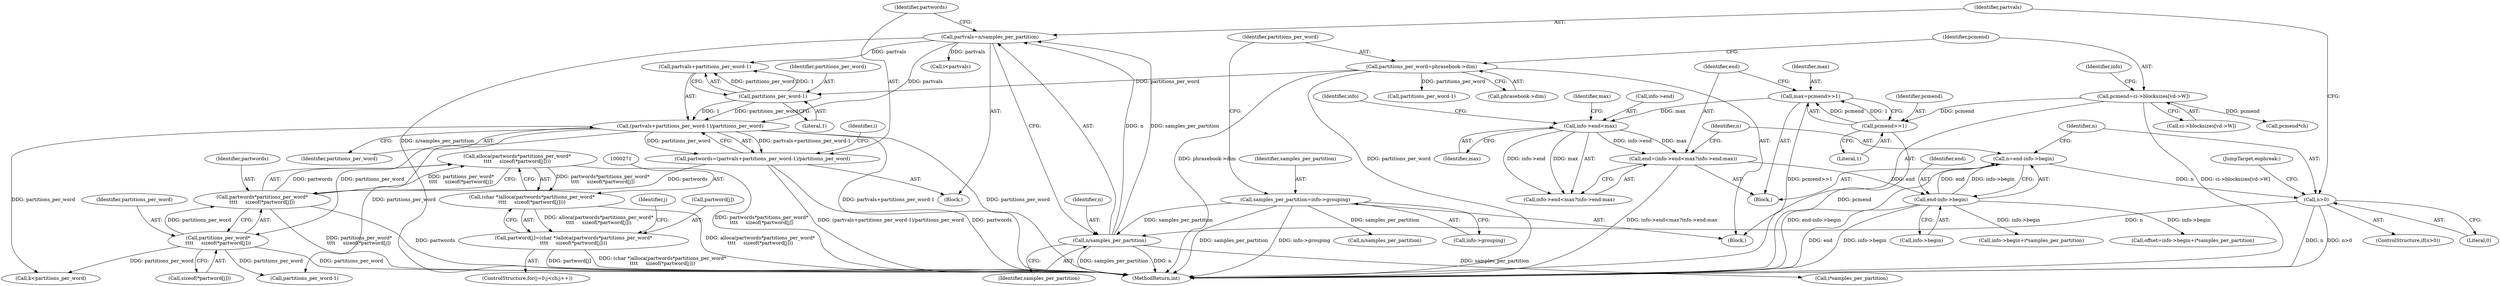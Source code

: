 digraph "1_Android_659030a2e80c38fb8da0a4eb68695349eec6778b@API" {
"1000272" [label="(Call,alloca(partwords*partitions_per_word*\n\t\t\t\t     sizeof(*partword[j])))"];
"1000273" [label="(Call,partwords*partitions_per_word*\n\t\t\t\t     sizeof(*partword[j]))"];
"1000210" [label="(Call,partwords=(partvals+partitions_per_word-1)/partitions_per_word)"];
"1000212" [label="(Call,(partvals+partitions_per_word-1)/partitions_per_word)"];
"1000204" [label="(Call,partvals=n/samples_per_partition)"];
"1000206" [label="(Call,n/samples_per_partition)"];
"1000199" [label="(Call,n>0)"];
"1000191" [label="(Call,n=end-info->begin)"];
"1000193" [label="(Call,end-info->begin)"];
"1000178" [label="(Call,end=(info->end<max?info->end:max))"];
"1000181" [label="(Call,info->end<max)"];
"1000172" [label="(Call,max=pcmend>>1)"];
"1000174" [label="(Call,pcmend>>1)"];
"1000155" [label="(Call,pcmend=ci->blocksizes[vd->W])"];
"1000143" [label="(Call,samples_per_partition=info->grouping)"];
"1000215" [label="(Call,partitions_per_word-1)"];
"1000149" [label="(Call,partitions_per_word=phrasebook->dim)"];
"1000275" [label="(Call,partitions_per_word*\n\t\t\t\t     sizeof(*partword[j]))"];
"1000270" [label="(Call,(char *)alloca(partwords*partitions_per_word*\n\t\t\t\t     sizeof(*partword[j])))"];
"1000266" [label="(Call,partword[j]=(char *)alloca(partwords*partitions_per_word*\n\t\t\t\t     sizeof(*partword[j])))"];
"1000205" [label="(Identifier,partvals)"];
"1000459" [label="(Call,k<partitions_per_word)"];
"1000201" [label="(Literal,0)"];
"1000189" [label="(Identifier,max)"];
"1000195" [label="(Call,info->begin)"];
"1000265" [label="(Identifier,j)"];
"1000274" [label="(Identifier,partwords)"];
"1000217" [label="(Literal,1)"];
"1000185" [label="(Identifier,max)"];
"1000193" [label="(Call,end-info->begin)"];
"1000175" [label="(Identifier,pcmend)"];
"1000208" [label="(Identifier,samples_per_partition)"];
"1000182" [label="(Call,info->end)"];
"1000275" [label="(Call,partitions_per_word*\n\t\t\t\t     sizeof(*partword[j]))"];
"1000176" [label="(Literal,1)"];
"1000149" [label="(Call,partitions_per_word=phrasebook->dim)"];
"1000155" [label="(Call,pcmend=ci->blocksizes[vd->W])"];
"1000216" [label="(Identifier,partitions_per_word)"];
"1000179" [label="(Identifier,end)"];
"1000211" [label="(Identifier,partwords)"];
"1000298" [label="(Call,i<partvals)"];
"1000113" [label="(Block,)"];
"1000218" [label="(Identifier,partitions_per_word)"];
"1000174" [label="(Call,pcmend>>1)"];
"1000483" [label="(Call,info->begin+i*samples_per_partition)"];
"1000170" [label="(Block,)"];
"1000206" [label="(Call,n/samples_per_partition)"];
"1000270" [label="(Call,(char *)alloca(partwords*partitions_per_word*\n\t\t\t\t     sizeof(*partword[j])))"];
"1000277" [label="(Call,sizeof(*partword[j]))"];
"1000192" [label="(Identifier,n)"];
"1000202" [label="(Block,)"];
"1000257" [label="(ControlStructure,for(j=0;j<ch;j++))"];
"1000187" [label="(Identifier,info)"];
"1000200" [label="(Identifier,n)"];
"1000178" [label="(Call,end=(info->end<max?info->end:max))"];
"1000578" [label="(Call,pcmend*ch)"];
"1000145" [label="(Call,info->grouping)"];
"1000213" [label="(Call,partvals+partitions_per_word-1)"];
"1000180" [label="(Call,info->end<max?info->end:max)"];
"1000181" [label="(Call,info->end<max)"];
"1000620" [label="(Call,partitions_per_word-1)"];
"1000851" [label="(JumpTarget,eopbreak:)"];
"1000151" [label="(Call,phrasebook->dim)"];
"1000267" [label="(Call,partword[j])"];
"1000276" [label="(Identifier,partitions_per_word)"];
"1000272" [label="(Call,alloca(partwords*partitions_per_word*\n\t\t\t\t     sizeof(*partword[j])))"];
"1000204" [label="(Call,partvals=n/samples_per_partition)"];
"1000854" [label="(MethodReturn,int)"];
"1000143" [label="(Call,samples_per_partition=info->grouping)"];
"1000144" [label="(Identifier,samples_per_partition)"];
"1000150" [label="(Identifier,partitions_per_word)"];
"1000173" [label="(Identifier,max)"];
"1000212" [label="(Call,(partvals+partitions_per_word-1)/partitions_per_word)"];
"1000221" [label="(Identifier,i)"];
"1000215" [label="(Call,partitions_per_word-1)"];
"1000207" [label="(Identifier,n)"];
"1000199" [label="(Call,n>0)"];
"1000487" [label="(Call,i*samples_per_partition)"];
"1000198" [label="(ControlStructure,if(n>0))"];
"1000156" [label="(Identifier,pcmend)"];
"1000273" [label="(Call,partwords*partitions_per_word*\n\t\t\t\t     sizeof(*partword[j]))"];
"1000194" [label="(Identifier,end)"];
"1000266" [label="(Call,partword[j]=(char *)alloca(partwords*partitions_per_word*\n\t\t\t\t     sizeof(*partword[j])))"];
"1000191" [label="(Call,n=end-info->begin)"];
"1000481" [label="(Call,offset=info->begin+i*samples_per_partition)"];
"1000210" [label="(Call,partwords=(partvals+partitions_per_word-1)/partitions_per_word)"];
"1000611" [label="(Call,n/samples_per_partition)"];
"1000167" [label="(Identifier,info)"];
"1000157" [label="(Call,ci->blocksizes[vd->W])"];
"1000314" [label="(Call,partitions_per_word-1)"];
"1000172" [label="(Call,max=pcmend>>1)"];
"1000272" -> "1000270"  [label="AST: "];
"1000272" -> "1000273"  [label="CFG: "];
"1000273" -> "1000272"  [label="AST: "];
"1000270" -> "1000272"  [label="CFG: "];
"1000272" -> "1000854"  [label="DDG: partwords*partitions_per_word*\n\t\t\t\t     sizeof(*partword[j])"];
"1000272" -> "1000270"  [label="DDG: partwords*partitions_per_word*\n\t\t\t\t     sizeof(*partword[j])"];
"1000273" -> "1000272"  [label="DDG: partwords"];
"1000273" -> "1000272"  [label="DDG: partitions_per_word*\n\t\t\t\t     sizeof(*partword[j])"];
"1000273" -> "1000275"  [label="CFG: "];
"1000274" -> "1000273"  [label="AST: "];
"1000275" -> "1000273"  [label="AST: "];
"1000273" -> "1000854"  [label="DDG: partitions_per_word*\n\t\t\t\t     sizeof(*partword[j])"];
"1000273" -> "1000854"  [label="DDG: partwords"];
"1000210" -> "1000273"  [label="DDG: partwords"];
"1000275" -> "1000273"  [label="DDG: partitions_per_word"];
"1000210" -> "1000202"  [label="AST: "];
"1000210" -> "1000212"  [label="CFG: "];
"1000211" -> "1000210"  [label="AST: "];
"1000212" -> "1000210"  [label="AST: "];
"1000221" -> "1000210"  [label="CFG: "];
"1000210" -> "1000854"  [label="DDG: (partvals+partitions_per_word-1)/partitions_per_word"];
"1000210" -> "1000854"  [label="DDG: partwords"];
"1000212" -> "1000210"  [label="DDG: partvals+partitions_per_word-1"];
"1000212" -> "1000210"  [label="DDG: partitions_per_word"];
"1000212" -> "1000218"  [label="CFG: "];
"1000213" -> "1000212"  [label="AST: "];
"1000218" -> "1000212"  [label="AST: "];
"1000212" -> "1000854"  [label="DDG: partitions_per_word"];
"1000212" -> "1000854"  [label="DDG: partvals+partitions_per_word-1"];
"1000204" -> "1000212"  [label="DDG: partvals"];
"1000215" -> "1000212"  [label="DDG: partitions_per_word"];
"1000215" -> "1000212"  [label="DDG: 1"];
"1000212" -> "1000275"  [label="DDG: partitions_per_word"];
"1000212" -> "1000314"  [label="DDG: partitions_per_word"];
"1000212" -> "1000459"  [label="DDG: partitions_per_word"];
"1000204" -> "1000202"  [label="AST: "];
"1000204" -> "1000206"  [label="CFG: "];
"1000205" -> "1000204"  [label="AST: "];
"1000206" -> "1000204"  [label="AST: "];
"1000211" -> "1000204"  [label="CFG: "];
"1000204" -> "1000854"  [label="DDG: n/samples_per_partition"];
"1000206" -> "1000204"  [label="DDG: n"];
"1000206" -> "1000204"  [label="DDG: samples_per_partition"];
"1000204" -> "1000213"  [label="DDG: partvals"];
"1000204" -> "1000298"  [label="DDG: partvals"];
"1000206" -> "1000208"  [label="CFG: "];
"1000207" -> "1000206"  [label="AST: "];
"1000208" -> "1000206"  [label="AST: "];
"1000206" -> "1000854"  [label="DDG: samples_per_partition"];
"1000206" -> "1000854"  [label="DDG: n"];
"1000199" -> "1000206"  [label="DDG: n"];
"1000143" -> "1000206"  [label="DDG: samples_per_partition"];
"1000206" -> "1000487"  [label="DDG: samples_per_partition"];
"1000199" -> "1000198"  [label="AST: "];
"1000199" -> "1000201"  [label="CFG: "];
"1000200" -> "1000199"  [label="AST: "];
"1000201" -> "1000199"  [label="AST: "];
"1000205" -> "1000199"  [label="CFG: "];
"1000851" -> "1000199"  [label="CFG: "];
"1000199" -> "1000854"  [label="DDG: n"];
"1000199" -> "1000854"  [label="DDG: n>0"];
"1000191" -> "1000199"  [label="DDG: n"];
"1000191" -> "1000170"  [label="AST: "];
"1000191" -> "1000193"  [label="CFG: "];
"1000192" -> "1000191"  [label="AST: "];
"1000193" -> "1000191"  [label="AST: "];
"1000200" -> "1000191"  [label="CFG: "];
"1000191" -> "1000854"  [label="DDG: end-info->begin"];
"1000193" -> "1000191"  [label="DDG: end"];
"1000193" -> "1000191"  [label="DDG: info->begin"];
"1000193" -> "1000195"  [label="CFG: "];
"1000194" -> "1000193"  [label="AST: "];
"1000195" -> "1000193"  [label="AST: "];
"1000193" -> "1000854"  [label="DDG: end"];
"1000193" -> "1000854"  [label="DDG: info->begin"];
"1000178" -> "1000193"  [label="DDG: end"];
"1000193" -> "1000481"  [label="DDG: info->begin"];
"1000193" -> "1000483"  [label="DDG: info->begin"];
"1000178" -> "1000170"  [label="AST: "];
"1000178" -> "1000180"  [label="CFG: "];
"1000179" -> "1000178"  [label="AST: "];
"1000180" -> "1000178"  [label="AST: "];
"1000192" -> "1000178"  [label="CFG: "];
"1000178" -> "1000854"  [label="DDG: info->end<max?info->end:max"];
"1000181" -> "1000178"  [label="DDG: info->end"];
"1000181" -> "1000178"  [label="DDG: max"];
"1000181" -> "1000180"  [label="AST: "];
"1000181" -> "1000185"  [label="CFG: "];
"1000182" -> "1000181"  [label="AST: "];
"1000185" -> "1000181"  [label="AST: "];
"1000187" -> "1000181"  [label="CFG: "];
"1000189" -> "1000181"  [label="CFG: "];
"1000172" -> "1000181"  [label="DDG: max"];
"1000181" -> "1000180"  [label="DDG: info->end"];
"1000181" -> "1000180"  [label="DDG: max"];
"1000172" -> "1000170"  [label="AST: "];
"1000172" -> "1000174"  [label="CFG: "];
"1000173" -> "1000172"  [label="AST: "];
"1000174" -> "1000172"  [label="AST: "];
"1000179" -> "1000172"  [label="CFG: "];
"1000172" -> "1000854"  [label="DDG: pcmend>>1"];
"1000174" -> "1000172"  [label="DDG: pcmend"];
"1000174" -> "1000172"  [label="DDG: 1"];
"1000174" -> "1000176"  [label="CFG: "];
"1000175" -> "1000174"  [label="AST: "];
"1000176" -> "1000174"  [label="AST: "];
"1000174" -> "1000854"  [label="DDG: pcmend"];
"1000155" -> "1000174"  [label="DDG: pcmend"];
"1000155" -> "1000113"  [label="AST: "];
"1000155" -> "1000157"  [label="CFG: "];
"1000156" -> "1000155"  [label="AST: "];
"1000157" -> "1000155"  [label="AST: "];
"1000167" -> "1000155"  [label="CFG: "];
"1000155" -> "1000854"  [label="DDG: ci->blocksizes[vd->W]"];
"1000155" -> "1000578"  [label="DDG: pcmend"];
"1000143" -> "1000113"  [label="AST: "];
"1000143" -> "1000145"  [label="CFG: "];
"1000144" -> "1000143"  [label="AST: "];
"1000145" -> "1000143"  [label="AST: "];
"1000150" -> "1000143"  [label="CFG: "];
"1000143" -> "1000854"  [label="DDG: samples_per_partition"];
"1000143" -> "1000854"  [label="DDG: info->grouping"];
"1000143" -> "1000611"  [label="DDG: samples_per_partition"];
"1000215" -> "1000213"  [label="AST: "];
"1000215" -> "1000217"  [label="CFG: "];
"1000216" -> "1000215"  [label="AST: "];
"1000217" -> "1000215"  [label="AST: "];
"1000213" -> "1000215"  [label="CFG: "];
"1000215" -> "1000213"  [label="DDG: partitions_per_word"];
"1000215" -> "1000213"  [label="DDG: 1"];
"1000149" -> "1000215"  [label="DDG: partitions_per_word"];
"1000149" -> "1000113"  [label="AST: "];
"1000149" -> "1000151"  [label="CFG: "];
"1000150" -> "1000149"  [label="AST: "];
"1000151" -> "1000149"  [label="AST: "];
"1000156" -> "1000149"  [label="CFG: "];
"1000149" -> "1000854"  [label="DDG: phrasebook->dim"];
"1000149" -> "1000854"  [label="DDG: partitions_per_word"];
"1000149" -> "1000620"  [label="DDG: partitions_per_word"];
"1000275" -> "1000277"  [label="CFG: "];
"1000276" -> "1000275"  [label="AST: "];
"1000277" -> "1000275"  [label="AST: "];
"1000275" -> "1000854"  [label="DDG: partitions_per_word"];
"1000275" -> "1000314"  [label="DDG: partitions_per_word"];
"1000275" -> "1000459"  [label="DDG: partitions_per_word"];
"1000270" -> "1000266"  [label="AST: "];
"1000271" -> "1000270"  [label="AST: "];
"1000266" -> "1000270"  [label="CFG: "];
"1000270" -> "1000854"  [label="DDG: alloca(partwords*partitions_per_word*\n\t\t\t\t     sizeof(*partword[j]))"];
"1000270" -> "1000266"  [label="DDG: alloca(partwords*partitions_per_word*\n\t\t\t\t     sizeof(*partword[j]))"];
"1000266" -> "1000257"  [label="AST: "];
"1000267" -> "1000266"  [label="AST: "];
"1000265" -> "1000266"  [label="CFG: "];
"1000266" -> "1000854"  [label="DDG: partword[j]"];
"1000266" -> "1000854"  [label="DDG: (char *)alloca(partwords*partitions_per_word*\n\t\t\t\t     sizeof(*partword[j]))"];
}
